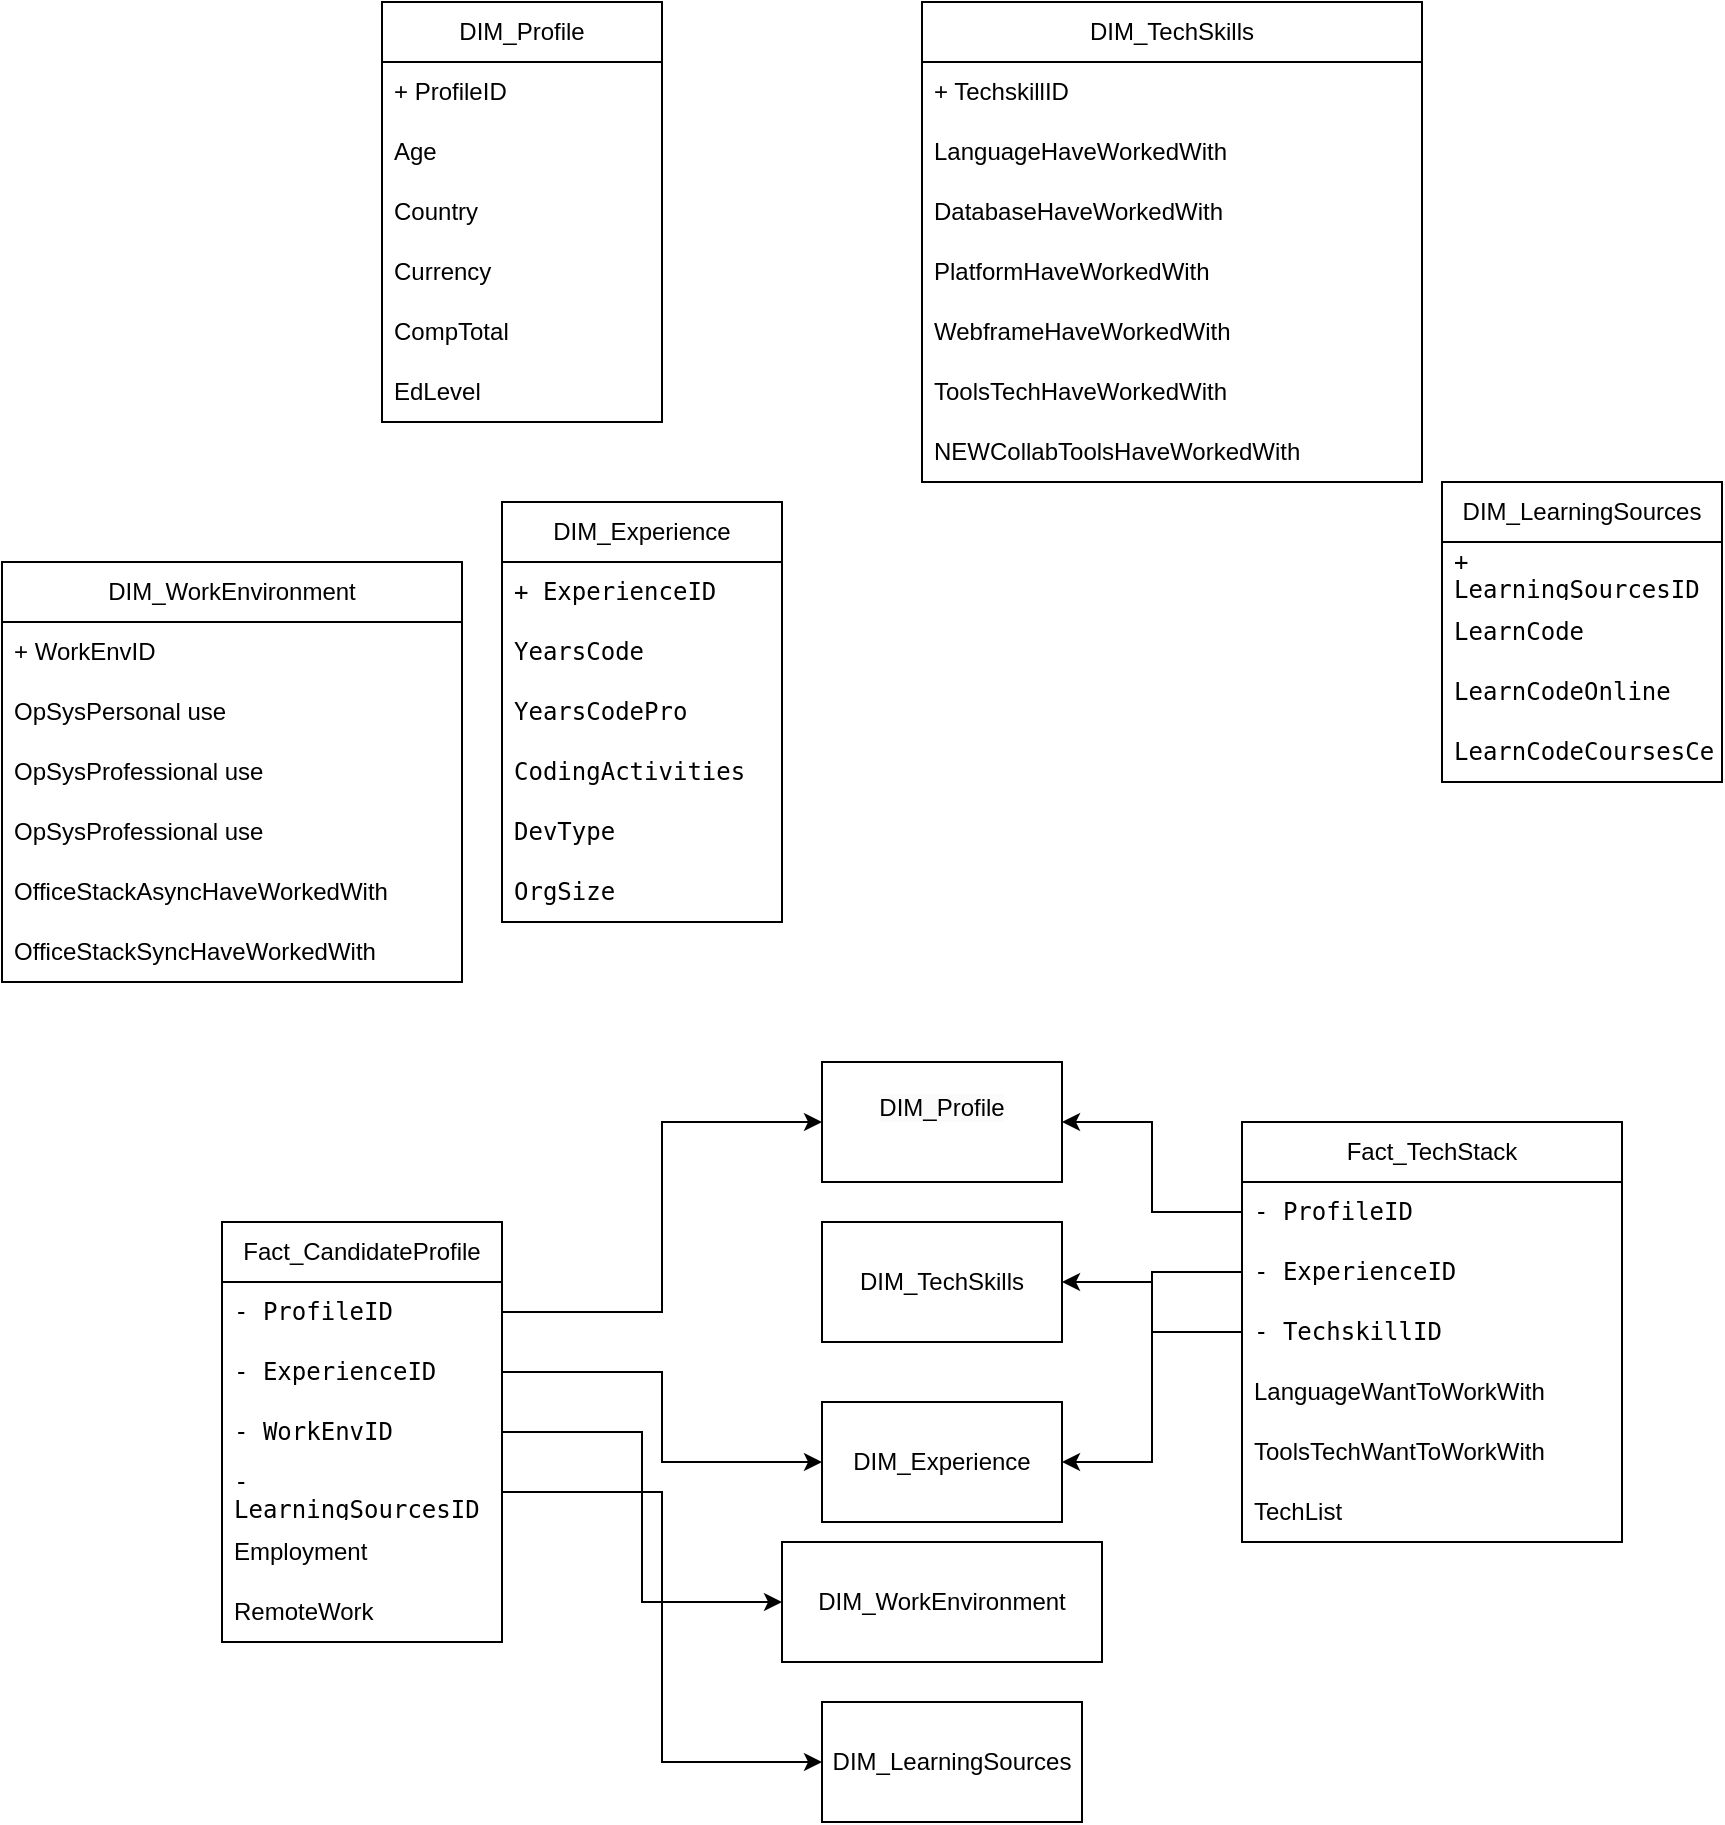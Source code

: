 <mxfile version="24.8.4">
  <diagram name="Trang-1" id="Zyf-sK_EhPLN33RANdn1">
    <mxGraphModel dx="1235" dy="665" grid="1" gridSize="10" guides="1" tooltips="1" connect="1" arrows="1" fold="1" page="1" pageScale="1" pageWidth="827" pageHeight="1169" math="0" shadow="0">
      <root>
        <mxCell id="0" />
        <mxCell id="1" parent="0" />
        <mxCell id="54oT_g_ekvOSRhKsoH4Y-1" value="DIM_Profile" style="swimlane;fontStyle=0;childLayout=stackLayout;horizontal=1;startSize=30;horizontalStack=0;resizeParent=1;resizeParentMax=0;resizeLast=0;collapsible=1;marginBottom=0;whiteSpace=wrap;html=1;" vertex="1" parent="1">
          <mxGeometry x="240" y="40" width="140" height="210" as="geometry" />
        </mxCell>
        <mxCell id="54oT_g_ekvOSRhKsoH4Y-3" value="+ ProfileID" style="text;strokeColor=none;fillColor=none;align=left;verticalAlign=middle;spacingLeft=4;spacingRight=4;overflow=hidden;points=[[0,0.5],[1,0.5]];portConstraint=eastwest;rotatable=0;whiteSpace=wrap;html=1;" vertex="1" parent="54oT_g_ekvOSRhKsoH4Y-1">
          <mxGeometry y="30" width="140" height="30" as="geometry" />
        </mxCell>
        <mxCell id="54oT_g_ekvOSRhKsoH4Y-4" value="Age" style="text;strokeColor=none;fillColor=none;align=left;verticalAlign=middle;spacingLeft=4;spacingRight=4;overflow=hidden;points=[[0,0.5],[1,0.5]];portConstraint=eastwest;rotatable=0;whiteSpace=wrap;html=1;" vertex="1" parent="54oT_g_ekvOSRhKsoH4Y-1">
          <mxGeometry y="60" width="140" height="30" as="geometry" />
        </mxCell>
        <mxCell id="54oT_g_ekvOSRhKsoH4Y-26" value="Country" style="text;strokeColor=none;fillColor=none;align=left;verticalAlign=middle;spacingLeft=4;spacingRight=4;overflow=hidden;points=[[0,0.5],[1,0.5]];portConstraint=eastwest;rotatable=0;whiteSpace=wrap;html=1;" vertex="1" parent="54oT_g_ekvOSRhKsoH4Y-1">
          <mxGeometry y="90" width="140" height="30" as="geometry" />
        </mxCell>
        <mxCell id="54oT_g_ekvOSRhKsoH4Y-27" value="Currency" style="text;strokeColor=none;fillColor=none;align=left;verticalAlign=middle;spacingLeft=4;spacingRight=4;overflow=hidden;points=[[0,0.5],[1,0.5]];portConstraint=eastwest;rotatable=0;whiteSpace=wrap;html=1;" vertex="1" parent="54oT_g_ekvOSRhKsoH4Y-1">
          <mxGeometry y="120" width="140" height="30" as="geometry" />
        </mxCell>
        <mxCell id="54oT_g_ekvOSRhKsoH4Y-28" value="CompTotal" style="text;strokeColor=none;fillColor=none;align=left;verticalAlign=middle;spacingLeft=4;spacingRight=4;overflow=hidden;points=[[0,0.5],[1,0.5]];portConstraint=eastwest;rotatable=0;whiteSpace=wrap;html=1;" vertex="1" parent="54oT_g_ekvOSRhKsoH4Y-1">
          <mxGeometry y="150" width="140" height="30" as="geometry" />
        </mxCell>
        <mxCell id="54oT_g_ekvOSRhKsoH4Y-29" value="EdLevel" style="text;strokeColor=none;fillColor=none;align=left;verticalAlign=middle;spacingLeft=4;spacingRight=4;overflow=hidden;points=[[0,0.5],[1,0.5]];portConstraint=eastwest;rotatable=0;whiteSpace=wrap;html=1;" vertex="1" parent="54oT_g_ekvOSRhKsoH4Y-1">
          <mxGeometry y="180" width="140" height="30" as="geometry" />
        </mxCell>
        <mxCell id="54oT_g_ekvOSRhKsoH4Y-5" value="DIM_TechSkills" style="swimlane;fontStyle=0;childLayout=stackLayout;horizontal=1;startSize=30;horizontalStack=0;resizeParent=1;resizeParentMax=0;resizeLast=0;collapsible=1;marginBottom=0;whiteSpace=wrap;html=1;" vertex="1" parent="1">
          <mxGeometry x="510" y="40" width="250" height="240" as="geometry" />
        </mxCell>
        <mxCell id="54oT_g_ekvOSRhKsoH4Y-6" value="+ TechskillID" style="text;strokeColor=none;fillColor=none;align=left;verticalAlign=middle;spacingLeft=4;spacingRight=4;overflow=hidden;points=[[0,0.5],[1,0.5]];portConstraint=eastwest;rotatable=0;whiteSpace=wrap;html=1;" vertex="1" parent="54oT_g_ekvOSRhKsoH4Y-5">
          <mxGeometry y="30" width="250" height="30" as="geometry" />
        </mxCell>
        <mxCell id="54oT_g_ekvOSRhKsoH4Y-7" value="LanguageHaveWorkedWith" style="text;strokeColor=none;fillColor=none;align=left;verticalAlign=middle;spacingLeft=4;spacingRight=4;overflow=hidden;points=[[0,0.5],[1,0.5]];portConstraint=eastwest;rotatable=0;whiteSpace=wrap;html=1;" vertex="1" parent="54oT_g_ekvOSRhKsoH4Y-5">
          <mxGeometry y="60" width="250" height="30" as="geometry" />
        </mxCell>
        <mxCell id="54oT_g_ekvOSRhKsoH4Y-32" value="DatabaseHaveWorkedWith" style="text;strokeColor=none;fillColor=none;align=left;verticalAlign=middle;spacingLeft=4;spacingRight=4;overflow=hidden;points=[[0,0.5],[1,0.5]];portConstraint=eastwest;rotatable=0;whiteSpace=wrap;html=1;" vertex="1" parent="54oT_g_ekvOSRhKsoH4Y-5">
          <mxGeometry y="90" width="250" height="30" as="geometry" />
        </mxCell>
        <mxCell id="54oT_g_ekvOSRhKsoH4Y-33" value="PlatformHaveWorkedWith" style="text;strokeColor=none;fillColor=none;align=left;verticalAlign=middle;spacingLeft=4;spacingRight=4;overflow=hidden;points=[[0,0.5],[1,0.5]];portConstraint=eastwest;rotatable=0;whiteSpace=wrap;html=1;" vertex="1" parent="54oT_g_ekvOSRhKsoH4Y-5">
          <mxGeometry y="120" width="250" height="30" as="geometry" />
        </mxCell>
        <mxCell id="54oT_g_ekvOSRhKsoH4Y-34" value="WebframeHaveWorkedWith" style="text;strokeColor=none;fillColor=none;align=left;verticalAlign=middle;spacingLeft=4;spacingRight=4;overflow=hidden;points=[[0,0.5],[1,0.5]];portConstraint=eastwest;rotatable=0;whiteSpace=wrap;html=1;" vertex="1" parent="54oT_g_ekvOSRhKsoH4Y-5">
          <mxGeometry y="150" width="250" height="30" as="geometry" />
        </mxCell>
        <mxCell id="54oT_g_ekvOSRhKsoH4Y-35" value="ToolsTechHaveWorkedWith" style="text;strokeColor=none;fillColor=none;align=left;verticalAlign=middle;spacingLeft=4;spacingRight=4;overflow=hidden;points=[[0,0.5],[1,0.5]];portConstraint=eastwest;rotatable=0;whiteSpace=wrap;html=1;" vertex="1" parent="54oT_g_ekvOSRhKsoH4Y-5">
          <mxGeometry y="180" width="250" height="30" as="geometry" />
        </mxCell>
        <mxCell id="54oT_g_ekvOSRhKsoH4Y-36" value="NEWCollabToolsHaveWorkedWith" style="text;strokeColor=none;fillColor=none;align=left;verticalAlign=middle;spacingLeft=4;spacingRight=4;overflow=hidden;points=[[0,0.5],[1,0.5]];portConstraint=eastwest;rotatable=0;whiteSpace=wrap;html=1;" vertex="1" parent="54oT_g_ekvOSRhKsoH4Y-5">
          <mxGeometry y="210" width="250" height="30" as="geometry" />
        </mxCell>
        <mxCell id="54oT_g_ekvOSRhKsoH4Y-9" value="DIM_Experience" style="swimlane;fontStyle=0;childLayout=stackLayout;horizontal=1;startSize=30;horizontalStack=0;resizeParent=1;resizeParentMax=0;resizeLast=0;collapsible=1;marginBottom=0;whiteSpace=wrap;html=1;" vertex="1" parent="1">
          <mxGeometry x="300" y="290" width="140" height="210" as="geometry" />
        </mxCell>
        <mxCell id="54oT_g_ekvOSRhKsoH4Y-10" value="&lt;font face=&quot;monospace&quot;&gt;+ ExperienceID&lt;/font&gt;" style="text;strokeColor=none;fillColor=none;align=left;verticalAlign=middle;spacingLeft=4;spacingRight=4;overflow=hidden;points=[[0,0.5],[1,0.5]];portConstraint=eastwest;rotatable=0;whiteSpace=wrap;html=1;" vertex="1" parent="54oT_g_ekvOSRhKsoH4Y-9">
          <mxGeometry y="30" width="140" height="30" as="geometry" />
        </mxCell>
        <mxCell id="54oT_g_ekvOSRhKsoH4Y-40" value="&lt;code&gt;YearsCode&lt;/code&gt;" style="text;strokeColor=none;fillColor=none;align=left;verticalAlign=middle;spacingLeft=4;spacingRight=4;overflow=hidden;points=[[0,0.5],[1,0.5]];portConstraint=eastwest;rotatable=0;whiteSpace=wrap;html=1;" vertex="1" parent="54oT_g_ekvOSRhKsoH4Y-9">
          <mxGeometry y="60" width="140" height="30" as="geometry" />
        </mxCell>
        <mxCell id="54oT_g_ekvOSRhKsoH4Y-11" value="&lt;code&gt;YearsCodePro&lt;/code&gt;" style="text;strokeColor=none;fillColor=none;align=left;verticalAlign=middle;spacingLeft=4;spacingRight=4;overflow=hidden;points=[[0,0.5],[1,0.5]];portConstraint=eastwest;rotatable=0;whiteSpace=wrap;html=1;" vertex="1" parent="54oT_g_ekvOSRhKsoH4Y-9">
          <mxGeometry y="90" width="140" height="30" as="geometry" />
        </mxCell>
        <mxCell id="54oT_g_ekvOSRhKsoH4Y-12" value="&lt;code&gt;CodingActivities&lt;/code&gt;" style="text;strokeColor=none;fillColor=none;align=left;verticalAlign=middle;spacingLeft=4;spacingRight=4;overflow=hidden;points=[[0,0.5],[1,0.5]];portConstraint=eastwest;rotatable=0;whiteSpace=wrap;html=1;" vertex="1" parent="54oT_g_ekvOSRhKsoH4Y-9">
          <mxGeometry y="120" width="140" height="30" as="geometry" />
        </mxCell>
        <mxCell id="54oT_g_ekvOSRhKsoH4Y-38" value="&lt;code&gt;DevType&lt;/code&gt;" style="text;strokeColor=none;fillColor=none;align=left;verticalAlign=middle;spacingLeft=4;spacingRight=4;overflow=hidden;points=[[0,0.5],[1,0.5]];portConstraint=eastwest;rotatable=0;whiteSpace=wrap;html=1;" vertex="1" parent="54oT_g_ekvOSRhKsoH4Y-9">
          <mxGeometry y="150" width="140" height="30" as="geometry" />
        </mxCell>
        <mxCell id="54oT_g_ekvOSRhKsoH4Y-39" value="&lt;code&gt;OrgSize&lt;/code&gt;" style="text;strokeColor=none;fillColor=none;align=left;verticalAlign=middle;spacingLeft=4;spacingRight=4;overflow=hidden;points=[[0,0.5],[1,0.5]];portConstraint=eastwest;rotatable=0;whiteSpace=wrap;html=1;" vertex="1" parent="54oT_g_ekvOSRhKsoH4Y-9">
          <mxGeometry y="180" width="140" height="30" as="geometry" />
        </mxCell>
        <mxCell id="54oT_g_ekvOSRhKsoH4Y-13" value="DIM_LearningSources" style="swimlane;fontStyle=0;childLayout=stackLayout;horizontal=1;startSize=30;horizontalStack=0;resizeParent=1;resizeParentMax=0;resizeLast=0;collapsible=1;marginBottom=0;whiteSpace=wrap;html=1;" vertex="1" parent="1">
          <mxGeometry x="770" y="280" width="140" height="150" as="geometry" />
        </mxCell>
        <mxCell id="54oT_g_ekvOSRhKsoH4Y-14" value="&lt;code&gt;+ LearningSourcesID&lt;/code&gt;" style="text;strokeColor=none;fillColor=none;align=left;verticalAlign=middle;spacingLeft=4;spacingRight=4;overflow=hidden;points=[[0,0.5],[1,0.5]];portConstraint=eastwest;rotatable=0;whiteSpace=wrap;html=1;" vertex="1" parent="54oT_g_ekvOSRhKsoH4Y-13">
          <mxGeometry y="30" width="140" height="30" as="geometry" />
        </mxCell>
        <mxCell id="54oT_g_ekvOSRhKsoH4Y-41" value="&lt;code&gt;LearnCode&lt;/code&gt;" style="text;strokeColor=none;fillColor=none;align=left;verticalAlign=middle;spacingLeft=4;spacingRight=4;overflow=hidden;points=[[0,0.5],[1,0.5]];portConstraint=eastwest;rotatable=0;whiteSpace=wrap;html=1;" vertex="1" parent="54oT_g_ekvOSRhKsoH4Y-13">
          <mxGeometry y="60" width="140" height="30" as="geometry" />
        </mxCell>
        <mxCell id="54oT_g_ekvOSRhKsoH4Y-15" value="&lt;code&gt;LearnCodeOnline&lt;/code&gt;" style="text;strokeColor=none;fillColor=none;align=left;verticalAlign=middle;spacingLeft=4;spacingRight=4;overflow=hidden;points=[[0,0.5],[1,0.5]];portConstraint=eastwest;rotatable=0;whiteSpace=wrap;html=1;" vertex="1" parent="54oT_g_ekvOSRhKsoH4Y-13">
          <mxGeometry y="90" width="140" height="30" as="geometry" />
        </mxCell>
        <mxCell id="54oT_g_ekvOSRhKsoH4Y-16" value="&lt;code&gt;LearnCodeCoursesCert&lt;/code&gt;" style="text;strokeColor=none;fillColor=none;align=left;verticalAlign=middle;spacingLeft=4;spacingRight=4;overflow=hidden;points=[[0,0.5],[1,0.5]];portConstraint=eastwest;rotatable=0;whiteSpace=wrap;html=1;" vertex="1" parent="54oT_g_ekvOSRhKsoH4Y-13">
          <mxGeometry y="120" width="140" height="30" as="geometry" />
        </mxCell>
        <mxCell id="54oT_g_ekvOSRhKsoH4Y-17" value="DIM_WorkEnvironment" style="swimlane;fontStyle=0;childLayout=stackLayout;horizontal=1;startSize=30;horizontalStack=0;resizeParent=1;resizeParentMax=0;resizeLast=0;collapsible=1;marginBottom=0;whiteSpace=wrap;html=1;" vertex="1" parent="1">
          <mxGeometry x="50" y="320" width="230" height="210" as="geometry" />
        </mxCell>
        <mxCell id="54oT_g_ekvOSRhKsoH4Y-18" value="+ WorkEnvID" style="text;strokeColor=none;fillColor=none;align=left;verticalAlign=middle;spacingLeft=4;spacingRight=4;overflow=hidden;points=[[0,0.5],[1,0.5]];portConstraint=eastwest;rotatable=0;whiteSpace=wrap;html=1;" vertex="1" parent="54oT_g_ekvOSRhKsoH4Y-17">
          <mxGeometry y="30" width="230" height="30" as="geometry" />
        </mxCell>
        <mxCell id="54oT_g_ekvOSRhKsoH4Y-19" value="OpSysPersonal use" style="text;strokeColor=none;fillColor=none;align=left;verticalAlign=middle;spacingLeft=4;spacingRight=4;overflow=hidden;points=[[0,0.5],[1,0.5]];portConstraint=eastwest;rotatable=0;whiteSpace=wrap;html=1;" vertex="1" parent="54oT_g_ekvOSRhKsoH4Y-17">
          <mxGeometry y="60" width="230" height="30" as="geometry" />
        </mxCell>
        <mxCell id="54oT_g_ekvOSRhKsoH4Y-20" value="OpSysProfessional use" style="text;strokeColor=none;fillColor=none;align=left;verticalAlign=middle;spacingLeft=4;spacingRight=4;overflow=hidden;points=[[0,0.5],[1,0.5]];portConstraint=eastwest;rotatable=0;whiteSpace=wrap;html=1;" vertex="1" parent="54oT_g_ekvOSRhKsoH4Y-17">
          <mxGeometry y="90" width="230" height="30" as="geometry" />
        </mxCell>
        <mxCell id="54oT_g_ekvOSRhKsoH4Y-43" value="OpSysProfessional use" style="text;strokeColor=none;fillColor=none;align=left;verticalAlign=middle;spacingLeft=4;spacingRight=4;overflow=hidden;points=[[0,0.5],[1,0.5]];portConstraint=eastwest;rotatable=0;whiteSpace=wrap;html=1;" vertex="1" parent="54oT_g_ekvOSRhKsoH4Y-17">
          <mxGeometry y="120" width="230" height="30" as="geometry" />
        </mxCell>
        <mxCell id="54oT_g_ekvOSRhKsoH4Y-44" value="OfficeStackAsyncHaveWorkedWith" style="text;strokeColor=none;fillColor=none;align=left;verticalAlign=middle;spacingLeft=4;spacingRight=4;overflow=hidden;points=[[0,0.5],[1,0.5]];portConstraint=eastwest;rotatable=0;whiteSpace=wrap;html=1;" vertex="1" parent="54oT_g_ekvOSRhKsoH4Y-17">
          <mxGeometry y="150" width="230" height="30" as="geometry" />
        </mxCell>
        <mxCell id="54oT_g_ekvOSRhKsoH4Y-45" value="OfficeStackSyncHaveWorkedWith" style="text;strokeColor=none;fillColor=none;align=left;verticalAlign=middle;spacingLeft=4;spacingRight=4;overflow=hidden;points=[[0,0.5],[1,0.5]];portConstraint=eastwest;rotatable=0;whiteSpace=wrap;html=1;" vertex="1" parent="54oT_g_ekvOSRhKsoH4Y-17">
          <mxGeometry y="180" width="230" height="30" as="geometry" />
        </mxCell>
        <mxCell id="54oT_g_ekvOSRhKsoH4Y-60" value="Fact_CandidateProfile" style="swimlane;fontStyle=0;childLayout=stackLayout;horizontal=1;startSize=30;horizontalStack=0;resizeParent=1;resizeParentMax=0;resizeLast=0;collapsible=1;marginBottom=0;whiteSpace=wrap;html=1;" vertex="1" parent="1">
          <mxGeometry x="160" y="650" width="140" height="210" as="geometry" />
        </mxCell>
        <mxCell id="54oT_g_ekvOSRhKsoH4Y-62" value="&lt;code&gt;- ProfileID&lt;/code&gt;" style="text;strokeColor=none;fillColor=none;align=left;verticalAlign=middle;spacingLeft=4;spacingRight=4;overflow=hidden;points=[[0,0.5],[1,0.5]];portConstraint=eastwest;rotatable=0;whiteSpace=wrap;html=1;" vertex="1" parent="54oT_g_ekvOSRhKsoH4Y-60">
          <mxGeometry y="30" width="140" height="30" as="geometry" />
        </mxCell>
        <mxCell id="54oT_g_ekvOSRhKsoH4Y-63" value="&lt;code&gt;- ExperienceID&lt;/code&gt;" style="text;strokeColor=none;fillColor=none;align=left;verticalAlign=middle;spacingLeft=4;spacingRight=4;overflow=hidden;points=[[0,0.5],[1,0.5]];portConstraint=eastwest;rotatable=0;whiteSpace=wrap;html=1;" vertex="1" parent="54oT_g_ekvOSRhKsoH4Y-60">
          <mxGeometry y="60" width="140" height="30" as="geometry" />
        </mxCell>
        <mxCell id="54oT_g_ekvOSRhKsoH4Y-64" value="&lt;code&gt;-&amp;nbsp;WorkEnvID&lt;/code&gt;" style="text;strokeColor=none;fillColor=none;align=left;verticalAlign=middle;spacingLeft=4;spacingRight=4;overflow=hidden;points=[[0,0.5],[1,0.5]];portConstraint=eastwest;rotatable=0;whiteSpace=wrap;html=1;" vertex="1" parent="54oT_g_ekvOSRhKsoH4Y-60">
          <mxGeometry y="90" width="140" height="30" as="geometry" />
        </mxCell>
        <mxCell id="54oT_g_ekvOSRhKsoH4Y-66" value="&lt;span style=&quot;font-family: monospace;&quot;&gt;- LearningSourcesID&lt;/span&gt;" style="text;strokeColor=none;fillColor=none;align=left;verticalAlign=middle;spacingLeft=4;spacingRight=4;overflow=hidden;points=[[0,0.5],[1,0.5]];portConstraint=eastwest;rotatable=0;whiteSpace=wrap;html=1;" vertex="1" parent="54oT_g_ekvOSRhKsoH4Y-60">
          <mxGeometry y="120" width="140" height="30" as="geometry" />
        </mxCell>
        <mxCell id="54oT_g_ekvOSRhKsoH4Y-67" value="Employment" style="text;strokeColor=none;fillColor=none;align=left;verticalAlign=middle;spacingLeft=4;spacingRight=4;overflow=hidden;points=[[0,0.5],[1,0.5]];portConstraint=eastwest;rotatable=0;whiteSpace=wrap;html=1;" vertex="1" parent="54oT_g_ekvOSRhKsoH4Y-60">
          <mxGeometry y="150" width="140" height="30" as="geometry" />
        </mxCell>
        <mxCell id="54oT_g_ekvOSRhKsoH4Y-68" value="RemoteWork" style="text;strokeColor=none;fillColor=none;align=left;verticalAlign=middle;spacingLeft=4;spacingRight=4;overflow=hidden;points=[[0,0.5],[1,0.5]];portConstraint=eastwest;rotatable=0;whiteSpace=wrap;html=1;" vertex="1" parent="54oT_g_ekvOSRhKsoH4Y-60">
          <mxGeometry y="180" width="140" height="30" as="geometry" />
        </mxCell>
        <mxCell id="54oT_g_ekvOSRhKsoH4Y-69" value="Fact_TechStack" style="swimlane;fontStyle=0;childLayout=stackLayout;horizontal=1;startSize=30;horizontalStack=0;resizeParent=1;resizeParentMax=0;resizeLast=0;collapsible=1;marginBottom=0;whiteSpace=wrap;html=1;" vertex="1" parent="1">
          <mxGeometry x="670" y="600" width="190" height="210" as="geometry" />
        </mxCell>
        <mxCell id="54oT_g_ekvOSRhKsoH4Y-70" value="&lt;code&gt;- ProfileID&lt;/code&gt;" style="text;strokeColor=none;fillColor=none;align=left;verticalAlign=middle;spacingLeft=4;spacingRight=4;overflow=hidden;points=[[0,0.5],[1,0.5]];portConstraint=eastwest;rotatable=0;whiteSpace=wrap;html=1;" vertex="1" parent="54oT_g_ekvOSRhKsoH4Y-69">
          <mxGeometry y="30" width="190" height="30" as="geometry" />
        </mxCell>
        <mxCell id="54oT_g_ekvOSRhKsoH4Y-71" value="&lt;code&gt;- ExperienceID&lt;/code&gt;" style="text;strokeColor=none;fillColor=none;align=left;verticalAlign=middle;spacingLeft=4;spacingRight=4;overflow=hidden;points=[[0,0.5],[1,0.5]];portConstraint=eastwest;rotatable=0;whiteSpace=wrap;html=1;" vertex="1" parent="54oT_g_ekvOSRhKsoH4Y-69">
          <mxGeometry y="60" width="190" height="30" as="geometry" />
        </mxCell>
        <mxCell id="54oT_g_ekvOSRhKsoH4Y-72" value="&lt;code&gt;- TechskillID&lt;/code&gt;" style="text;strokeColor=none;fillColor=none;align=left;verticalAlign=middle;spacingLeft=4;spacingRight=4;overflow=hidden;points=[[0,0.5],[1,0.5]];portConstraint=eastwest;rotatable=0;whiteSpace=wrap;html=1;" vertex="1" parent="54oT_g_ekvOSRhKsoH4Y-69">
          <mxGeometry y="90" width="190" height="30" as="geometry" />
        </mxCell>
        <mxCell id="54oT_g_ekvOSRhKsoH4Y-74" value="LanguageWantToWorkWith" style="text;strokeColor=none;fillColor=none;align=left;verticalAlign=middle;spacingLeft=4;spacingRight=4;overflow=hidden;points=[[0,0.5],[1,0.5]];portConstraint=eastwest;rotatable=0;whiteSpace=wrap;html=1;" vertex="1" parent="54oT_g_ekvOSRhKsoH4Y-69">
          <mxGeometry y="120" width="190" height="30" as="geometry" />
        </mxCell>
        <mxCell id="54oT_g_ekvOSRhKsoH4Y-76" value="ToolsTechWantToWorkWith" style="text;strokeColor=none;fillColor=none;align=left;verticalAlign=middle;spacingLeft=4;spacingRight=4;overflow=hidden;points=[[0,0.5],[1,0.5]];portConstraint=eastwest;rotatable=0;whiteSpace=wrap;html=1;" vertex="1" parent="54oT_g_ekvOSRhKsoH4Y-69">
          <mxGeometry y="150" width="190" height="30" as="geometry" />
        </mxCell>
        <mxCell id="54oT_g_ekvOSRhKsoH4Y-75" value="TechList" style="text;strokeColor=none;fillColor=none;align=left;verticalAlign=middle;spacingLeft=4;spacingRight=4;overflow=hidden;points=[[0,0.5],[1,0.5]];portConstraint=eastwest;rotatable=0;whiteSpace=wrap;html=1;" vertex="1" parent="54oT_g_ekvOSRhKsoH4Y-69">
          <mxGeometry y="180" width="190" height="30" as="geometry" />
        </mxCell>
        <mxCell id="54oT_g_ekvOSRhKsoH4Y-77" value="&#xa;&lt;span style=&quot;color: rgb(0, 0, 0); font-family: Helvetica; font-size: 12px; font-style: normal; font-variant-ligatures: normal; font-variant-caps: normal; font-weight: 400; letter-spacing: normal; orphans: 2; text-align: center; text-indent: 0px; text-transform: none; widows: 2; word-spacing: 0px; -webkit-text-stroke-width: 0px; white-space: normal; background-color: rgb(251, 251, 251); text-decoration-thickness: initial; text-decoration-style: initial; text-decoration-color: initial; display: inline !important; float: none;&quot;&gt;DIM_Profile&lt;/span&gt;&#xa;&#xa;" style="rounded=0;whiteSpace=wrap;html=1;" vertex="1" parent="1">
          <mxGeometry x="460" y="570" width="120" height="60" as="geometry" />
        </mxCell>
        <mxCell id="54oT_g_ekvOSRhKsoH4Y-78" value="DIM_LearningSources" style="rounded=0;whiteSpace=wrap;html=1;" vertex="1" parent="1">
          <mxGeometry x="460" y="890" width="130" height="60" as="geometry" />
        </mxCell>
        <mxCell id="54oT_g_ekvOSRhKsoH4Y-79" value="DIM_TechSkills" style="rounded=0;whiteSpace=wrap;html=1;" vertex="1" parent="1">
          <mxGeometry x="460" y="650" width="120" height="60" as="geometry" />
        </mxCell>
        <mxCell id="54oT_g_ekvOSRhKsoH4Y-80" value="DIM_Experience" style="rounded=0;whiteSpace=wrap;html=1;" vertex="1" parent="1">
          <mxGeometry x="460" y="740" width="120" height="60" as="geometry" />
        </mxCell>
        <mxCell id="54oT_g_ekvOSRhKsoH4Y-81" value="DIM_WorkEnvironment" style="rounded=0;whiteSpace=wrap;html=1;" vertex="1" parent="1">
          <mxGeometry x="440" y="810" width="160" height="60" as="geometry" />
        </mxCell>
        <mxCell id="54oT_g_ekvOSRhKsoH4Y-82" style="edgeStyle=orthogonalEdgeStyle;rounded=0;orthogonalLoop=1;jettySize=auto;html=1;entryX=0;entryY=0.5;entryDx=0;entryDy=0;" edge="1" parent="1" source="54oT_g_ekvOSRhKsoH4Y-62" target="54oT_g_ekvOSRhKsoH4Y-77">
          <mxGeometry relative="1" as="geometry" />
        </mxCell>
        <mxCell id="54oT_g_ekvOSRhKsoH4Y-83" style="edgeStyle=orthogonalEdgeStyle;rounded=0;orthogonalLoop=1;jettySize=auto;html=1;entryX=0;entryY=0.5;entryDx=0;entryDy=0;" edge="1" parent="1" source="54oT_g_ekvOSRhKsoH4Y-63" target="54oT_g_ekvOSRhKsoH4Y-80">
          <mxGeometry relative="1" as="geometry" />
        </mxCell>
        <mxCell id="54oT_g_ekvOSRhKsoH4Y-84" style="edgeStyle=orthogonalEdgeStyle;rounded=0;orthogonalLoop=1;jettySize=auto;html=1;entryX=0;entryY=0.5;entryDx=0;entryDy=0;" edge="1" parent="1" source="54oT_g_ekvOSRhKsoH4Y-64" target="54oT_g_ekvOSRhKsoH4Y-81">
          <mxGeometry relative="1" as="geometry" />
        </mxCell>
        <mxCell id="54oT_g_ekvOSRhKsoH4Y-86" style="edgeStyle=orthogonalEdgeStyle;rounded=0;orthogonalLoop=1;jettySize=auto;html=1;entryX=0;entryY=0.5;entryDx=0;entryDy=0;" edge="1" parent="1" source="54oT_g_ekvOSRhKsoH4Y-66" target="54oT_g_ekvOSRhKsoH4Y-78">
          <mxGeometry relative="1" as="geometry" />
        </mxCell>
        <mxCell id="54oT_g_ekvOSRhKsoH4Y-87" style="edgeStyle=orthogonalEdgeStyle;rounded=0;orthogonalLoop=1;jettySize=auto;html=1;entryX=1;entryY=0.5;entryDx=0;entryDy=0;" edge="1" parent="1" source="54oT_g_ekvOSRhKsoH4Y-70" target="54oT_g_ekvOSRhKsoH4Y-77">
          <mxGeometry relative="1" as="geometry" />
        </mxCell>
        <mxCell id="54oT_g_ekvOSRhKsoH4Y-88" style="edgeStyle=orthogonalEdgeStyle;rounded=0;orthogonalLoop=1;jettySize=auto;html=1;entryX=1;entryY=0.5;entryDx=0;entryDy=0;" edge="1" parent="1" source="54oT_g_ekvOSRhKsoH4Y-71" target="54oT_g_ekvOSRhKsoH4Y-80">
          <mxGeometry relative="1" as="geometry" />
        </mxCell>
        <mxCell id="54oT_g_ekvOSRhKsoH4Y-89" style="edgeStyle=orthogonalEdgeStyle;rounded=0;orthogonalLoop=1;jettySize=auto;html=1;entryX=1;entryY=0.5;entryDx=0;entryDy=0;" edge="1" parent="1" source="54oT_g_ekvOSRhKsoH4Y-72" target="54oT_g_ekvOSRhKsoH4Y-79">
          <mxGeometry relative="1" as="geometry" />
        </mxCell>
      </root>
    </mxGraphModel>
  </diagram>
</mxfile>
